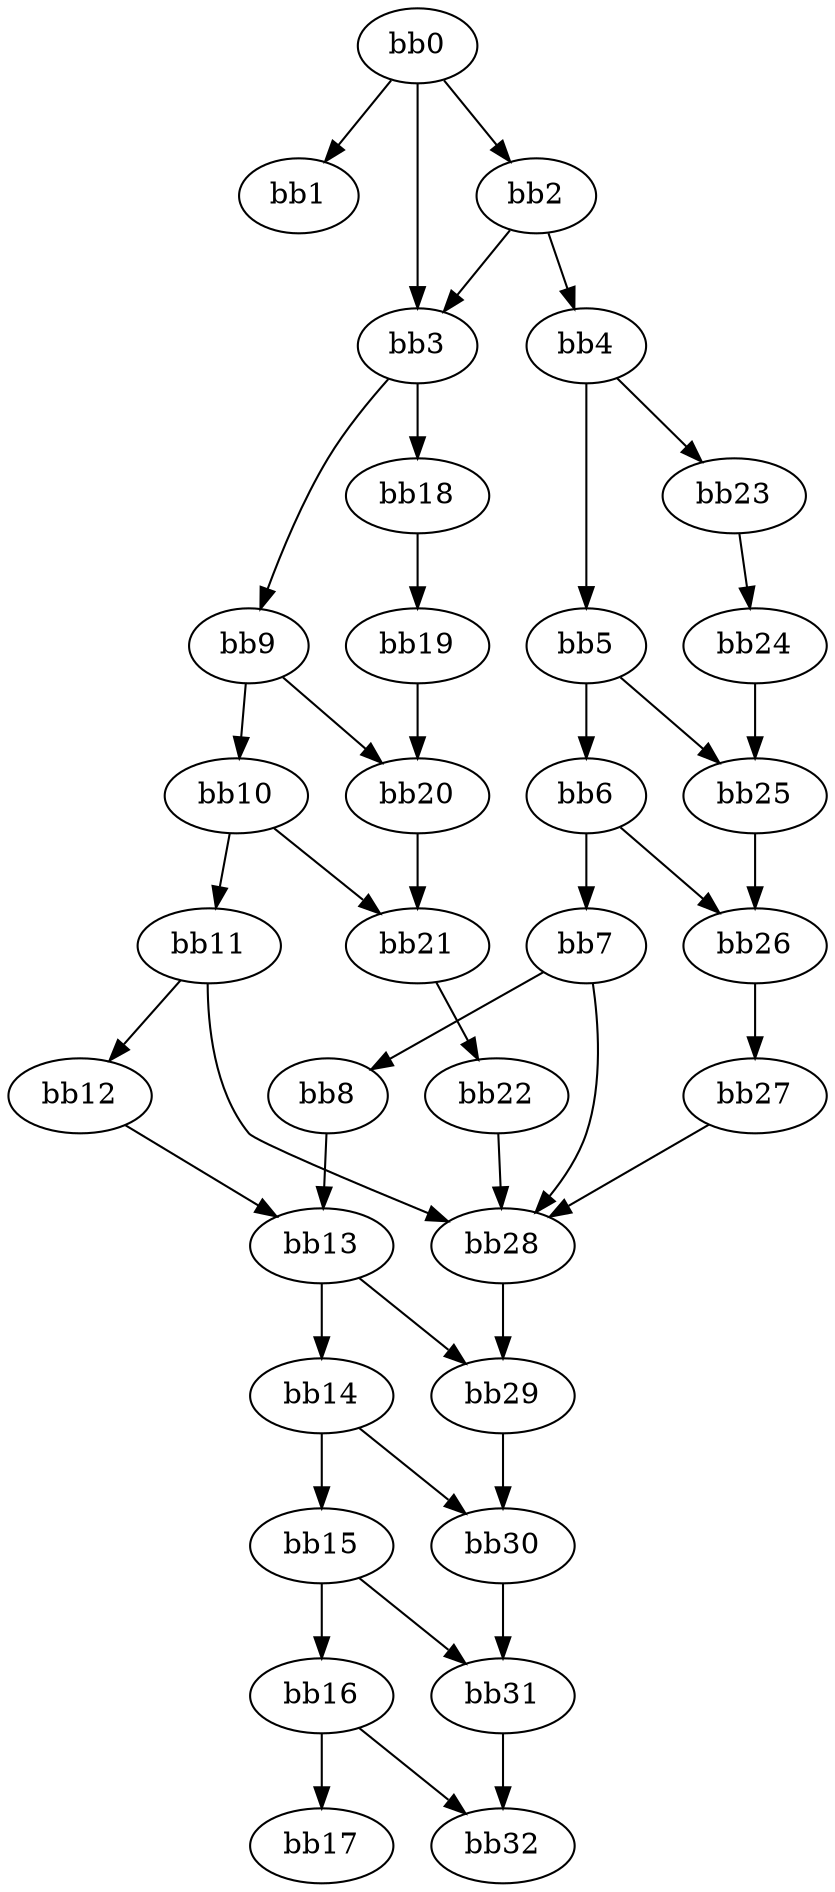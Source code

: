 digraph {
    0 [ label = "bb0\l" ]
    1 [ label = "bb1\l" ]
    2 [ label = "bb2\l" ]
    3 [ label = "bb3\l" ]
    4 [ label = "bb4\l" ]
    5 [ label = "bb5\l" ]
    6 [ label = "bb6\l" ]
    7 [ label = "bb7\l" ]
    8 [ label = "bb8\l" ]
    9 [ label = "bb9\l" ]
    10 [ label = "bb10\l" ]
    11 [ label = "bb11\l" ]
    12 [ label = "bb12\l" ]
    13 [ label = "bb13\l" ]
    14 [ label = "bb14\l" ]
    15 [ label = "bb15\l" ]
    16 [ label = "bb16\l" ]
    17 [ label = "bb17\l" ]
    18 [ label = "bb18\l" ]
    19 [ label = "bb19\l" ]
    20 [ label = "bb20\l" ]
    21 [ label = "bb21\l" ]
    22 [ label = "bb22\l" ]
    23 [ label = "bb23\l" ]
    24 [ label = "bb24\l" ]
    25 [ label = "bb25\l" ]
    26 [ label = "bb26\l" ]
    27 [ label = "bb27\l" ]
    28 [ label = "bb28\l" ]
    29 [ label = "bb29\l" ]
    30 [ label = "bb30\l" ]
    31 [ label = "bb31\l" ]
    32 [ label = "bb32\l" ]
    0 -> 1 [ ]
    0 -> 2 [ ]
    0 -> 3 [ ]
    2 -> 3 [ ]
    2 -> 4 [ ]
    3 -> 9 [ ]
    3 -> 18 [ ]
    4 -> 5 [ ]
    4 -> 23 [ ]
    5 -> 6 [ ]
    5 -> 25 [ ]
    6 -> 7 [ ]
    6 -> 26 [ ]
    7 -> 8 [ ]
    7 -> 28 [ ]
    8 -> 13 [ ]
    9 -> 10 [ ]
    9 -> 20 [ ]
    10 -> 11 [ ]
    10 -> 21 [ ]
    11 -> 12 [ ]
    11 -> 28 [ ]
    12 -> 13 [ ]
    13 -> 14 [ ]
    13 -> 29 [ ]
    14 -> 15 [ ]
    14 -> 30 [ ]
    15 -> 16 [ ]
    15 -> 31 [ ]
    16 -> 17 [ ]
    16 -> 32 [ ]
    18 -> 19 [ ]
    19 -> 20 [ ]
    20 -> 21 [ ]
    21 -> 22 [ ]
    22 -> 28 [ ]
    23 -> 24 [ ]
    24 -> 25 [ ]
    25 -> 26 [ ]
    26 -> 27 [ ]
    27 -> 28 [ ]
    28 -> 29 [ ]
    29 -> 30 [ ]
    30 -> 31 [ ]
    31 -> 32 [ ]
}


